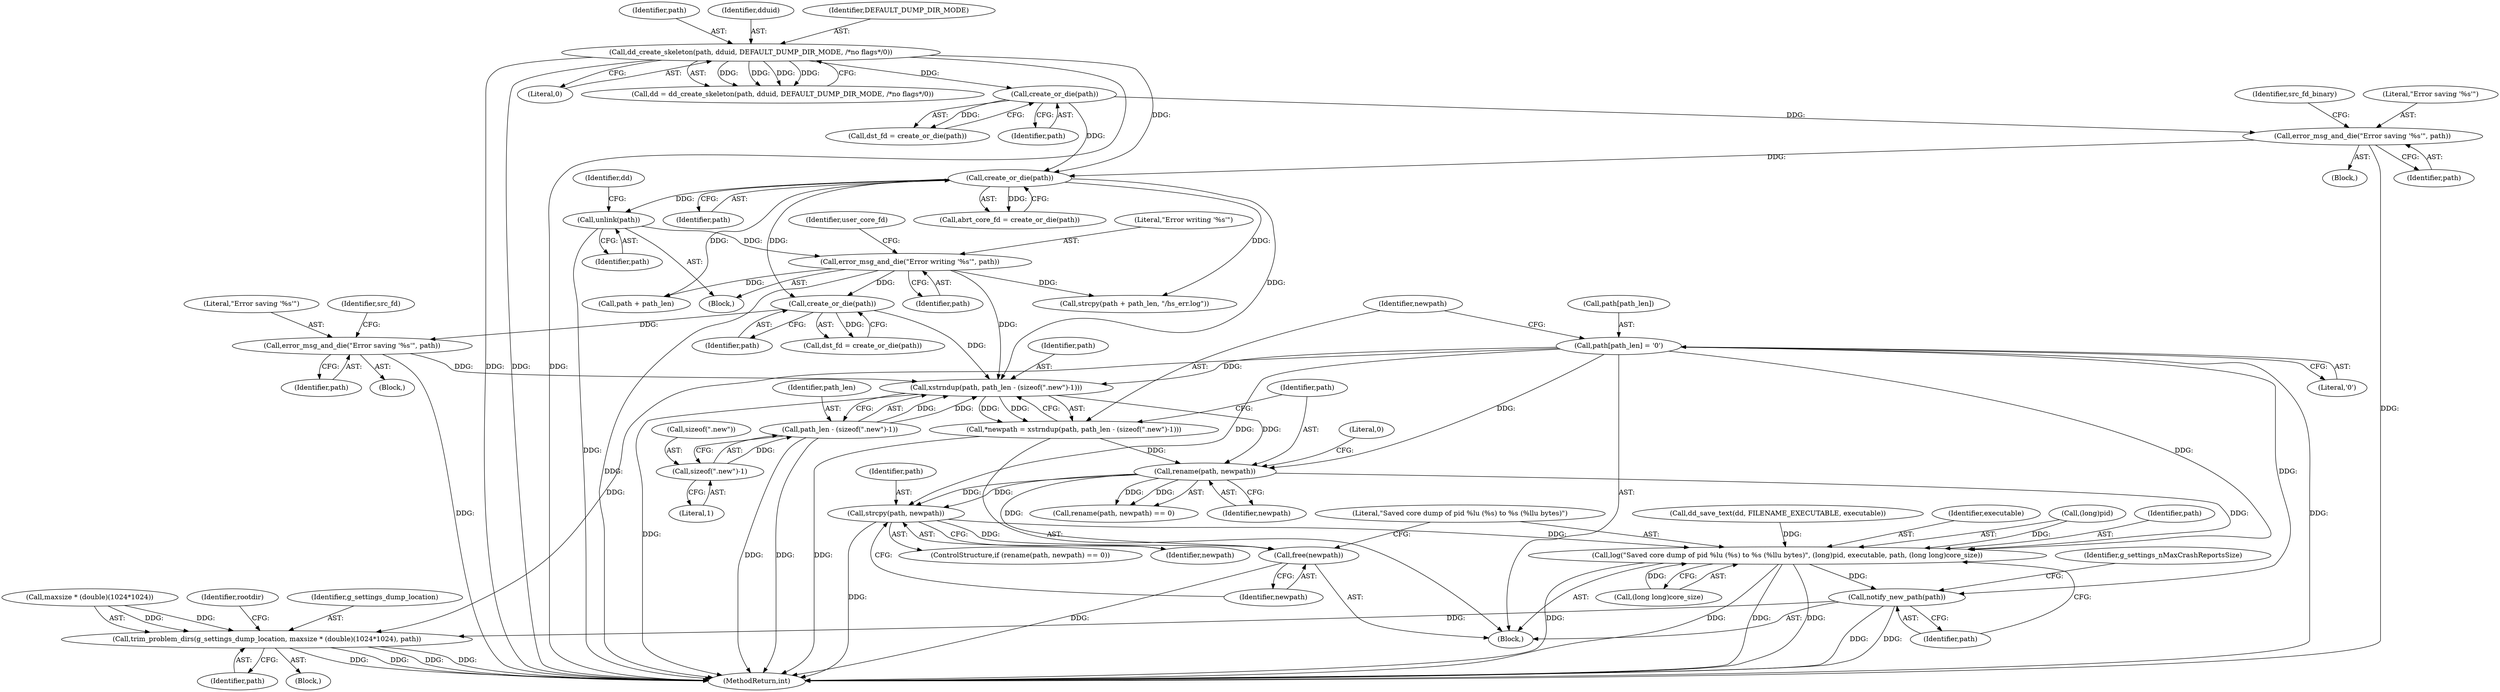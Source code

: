digraph "0_abrt_8939398b82006ba1fec4ed491339fc075f43fc7c_1@API" {
"1001098" [label="(Call,strcpy(path, newpath))"];
"1001076" [label="(Call,path[path_len] = '\0')"];
"1001094" [label="(Call,rename(path, newpath))"];
"1001084" [label="(Call,xstrndup(path, path_len - (sizeof(\".new\")-1)))"];
"1001046" [label="(Call,create_or_die(path))"];
"1000965" [label="(Call,error_msg_and_die(\"Error writing '%s'\", path))"];
"1000952" [label="(Call,unlink(path))"];
"1000927" [label="(Call,create_or_die(path))"];
"1000919" [label="(Call,error_msg_and_die(\"Error saving '%s'\", path))"];
"1000893" [label="(Call,create_or_die(path))"];
"1000652" [label="(Call,dd_create_skeleton(path, dduid, DEFAULT_DUMP_DIR_MODE, /*no flags*/0))"];
"1001067" [label="(Call,error_msg_and_die(\"Error saving '%s'\", path))"];
"1001086" [label="(Call,path_len - (sizeof(\".new\")-1))"];
"1001088" [label="(Call,sizeof(\".new\")-1)"];
"1001082" [label="(Call,*newpath = xstrndup(path, path_len - (sizeof(\".new\")-1)))"];
"1001101" [label="(Call,free(newpath))"];
"1001103" [label="(Call,log(\"Saved core dump of pid %lu (%s) to %s (%llu bytes)\", (long)pid, executable, path, (long long)core_size))"];
"1001113" [label="(Call,notify_new_path(path))"];
"1001131" [label="(Call,trim_problem_dirs(g_settings_dump_location, maxsize * (double)(1024*1024), path))"];
"1001101" [label="(Call,free(newpath))"];
"1001044" [label="(Call,dst_fd = create_or_die(path))"];
"1001133" [label="(Call,maxsize * (double)(1024*1024))"];
"1000923" [label="(Identifier,src_fd_binary)"];
"1000927" [label="(Call,create_or_die(path))"];
"1001092" [label="(ControlStructure,if (rename(path, newpath) == 0))"];
"1001099" [label="(Identifier,path)"];
"1001098" [label="(Call,strcpy(path, newpath))"];
"1001083" [label="(Identifier,newpath)"];
"1001046" [label="(Call,create_or_die(path))"];
"1000653" [label="(Identifier,path)"];
"1000920" [label="(Literal,\"Error saving '%s'\")"];
"1000654" [label="(Identifier,dduid)"];
"1001091" [label="(Literal,1)"];
"1000891" [label="(Call,dst_fd = create_or_die(path))"];
"1001131" [label="(Call,trim_problem_dirs(g_settings_dump_location, maxsize * (double)(1024*1024), path))"];
"1001071" [label="(Identifier,src_fd)"];
"1001140" [label="(Identifier,path)"];
"1001080" [label="(Literal,'\0')"];
"1000965" [label="(Call,error_msg_and_die(\"Error writing '%s'\", path))"];
"1001068" [label="(Literal,\"Error saving '%s'\")"];
"1000919" [label="(Call,error_msg_and_die(\"Error saving '%s'\", path))"];
"1001102" [label="(Identifier,newpath)"];
"1001086" [label="(Call,path_len - (sizeof(\".new\")-1))"];
"1001114" [label="(Identifier,path)"];
"1001100" [label="(Identifier,newpath)"];
"1000656" [label="(Literal,0)"];
"1000894" [label="(Identifier,path)"];
"1001104" [label="(Literal,\"Saved core dump of pid %lu (%s) to %s (%llu bytes)\")"];
"1001109" [label="(Identifier,path)"];
"1001142" [label="(Identifier,rootdir)"];
"1000800" [label="(Call,dd_save_text(dd, FILENAME_EXECUTABLE, executable))"];
"1001077" [label="(Call,path[path_len])"];
"1000928" [label="(Identifier,path)"];
"1000953" [label="(Identifier,path)"];
"1000650" [label="(Call,dd = dd_create_skeleton(path, dduid, DEFAULT_DUMP_DIR_MODE, /*no flags*/0))"];
"1001085" [label="(Identifier,path)"];
"1001067" [label="(Call,error_msg_and_die(\"Error saving '%s'\", path))"];
"1000955" [label="(Identifier,dd)"];
"1001038" [label="(Call,strcpy(path + path_len, \"/hs_err.log\"))"];
"1000952" [label="(Call,unlink(path))"];
"1001082" [label="(Call,*newpath = xstrndup(path, path_len - (sizeof(\".new\")-1)))"];
"1001089" [label="(Call,sizeof(\".new\"))"];
"1000652" [label="(Call,dd_create_skeleton(path, dduid, DEFAULT_DUMP_DIR_MODE, /*no flags*/0))"];
"1001097" [label="(Literal,0)"];
"1001117" [label="(Identifier,g_settings_nMaxCrashReportsSize)"];
"1001119" [label="(Block,)"];
"1001088" [label="(Call,sizeof(\".new\")-1)"];
"1001084" [label="(Call,xstrndup(path, path_len - (sizeof(\".new\")-1)))"];
"1000967" [label="(Identifier,path)"];
"1001103" [label="(Call,log(\"Saved core dump of pid %lu (%s) to %s (%llu bytes)\", (long)pid, executable, path, (long long)core_size))"];
"1001064" [label="(Block,)"];
"1001094" [label="(Call,rename(path, newpath))"];
"1001047" [label="(Identifier,path)"];
"1001039" [label="(Call,path + path_len)"];
"1001108" [label="(Identifier,executable)"];
"1001087" [label="(Identifier,path_len)"];
"1001095" [label="(Identifier,path)"];
"1001093" [label="(Call,rename(path, newpath) == 0)"];
"1000655" [label="(Identifier,DEFAULT_DUMP_DIR_MODE)"];
"1001069" [label="(Identifier,path)"];
"1000971" [label="(Identifier,user_core_fd)"];
"1001076" [label="(Call,path[path_len] = '\0')"];
"1000916" [label="(Block,)"];
"1001132" [label="(Identifier,g_settings_dump_location)"];
"1001237" [label="(MethodReturn,int)"];
"1000925" [label="(Call,abrt_core_fd = create_or_die(path))"];
"1001096" [label="(Identifier,newpath)"];
"1000893" [label="(Call,create_or_die(path))"];
"1000921" [label="(Identifier,path)"];
"1000659" [label="(Block,)"];
"1001113" [label="(Call,notify_new_path(path))"];
"1001110" [label="(Call,(long long)core_size)"];
"1000951" [label="(Block,)"];
"1001105" [label="(Call,(long)pid)"];
"1000966" [label="(Literal,\"Error writing '%s'\")"];
"1001098" -> "1001092"  [label="AST: "];
"1001098" -> "1001100"  [label="CFG: "];
"1001099" -> "1001098"  [label="AST: "];
"1001100" -> "1001098"  [label="AST: "];
"1001102" -> "1001098"  [label="CFG: "];
"1001098" -> "1001237"  [label="DDG: "];
"1001076" -> "1001098"  [label="DDG: "];
"1001094" -> "1001098"  [label="DDG: "];
"1001094" -> "1001098"  [label="DDG: "];
"1001098" -> "1001101"  [label="DDG: "];
"1001098" -> "1001103"  [label="DDG: "];
"1001076" -> "1000659"  [label="AST: "];
"1001076" -> "1001080"  [label="CFG: "];
"1001077" -> "1001076"  [label="AST: "];
"1001080" -> "1001076"  [label="AST: "];
"1001083" -> "1001076"  [label="CFG: "];
"1001076" -> "1001237"  [label="DDG: "];
"1001076" -> "1001084"  [label="DDG: "];
"1001076" -> "1001094"  [label="DDG: "];
"1001076" -> "1001103"  [label="DDG: "];
"1001076" -> "1001113"  [label="DDG: "];
"1001076" -> "1001131"  [label="DDG: "];
"1001094" -> "1001093"  [label="AST: "];
"1001094" -> "1001096"  [label="CFG: "];
"1001095" -> "1001094"  [label="AST: "];
"1001096" -> "1001094"  [label="AST: "];
"1001097" -> "1001094"  [label="CFG: "];
"1001094" -> "1001093"  [label="DDG: "];
"1001094" -> "1001093"  [label="DDG: "];
"1001084" -> "1001094"  [label="DDG: "];
"1001082" -> "1001094"  [label="DDG: "];
"1001094" -> "1001101"  [label="DDG: "];
"1001094" -> "1001103"  [label="DDG: "];
"1001084" -> "1001082"  [label="AST: "];
"1001084" -> "1001086"  [label="CFG: "];
"1001085" -> "1001084"  [label="AST: "];
"1001086" -> "1001084"  [label="AST: "];
"1001082" -> "1001084"  [label="CFG: "];
"1001084" -> "1001237"  [label="DDG: "];
"1001084" -> "1001082"  [label="DDG: "];
"1001084" -> "1001082"  [label="DDG: "];
"1001046" -> "1001084"  [label="DDG: "];
"1000965" -> "1001084"  [label="DDG: "];
"1001067" -> "1001084"  [label="DDG: "];
"1000927" -> "1001084"  [label="DDG: "];
"1001086" -> "1001084"  [label="DDG: "];
"1001086" -> "1001084"  [label="DDG: "];
"1001046" -> "1001044"  [label="AST: "];
"1001046" -> "1001047"  [label="CFG: "];
"1001047" -> "1001046"  [label="AST: "];
"1001044" -> "1001046"  [label="CFG: "];
"1001046" -> "1001044"  [label="DDG: "];
"1000965" -> "1001046"  [label="DDG: "];
"1000927" -> "1001046"  [label="DDG: "];
"1001046" -> "1001067"  [label="DDG: "];
"1000965" -> "1000951"  [label="AST: "];
"1000965" -> "1000967"  [label="CFG: "];
"1000966" -> "1000965"  [label="AST: "];
"1000967" -> "1000965"  [label="AST: "];
"1000971" -> "1000965"  [label="CFG: "];
"1000965" -> "1001237"  [label="DDG: "];
"1000952" -> "1000965"  [label="DDG: "];
"1000965" -> "1001038"  [label="DDG: "];
"1000965" -> "1001039"  [label="DDG: "];
"1000952" -> "1000951"  [label="AST: "];
"1000952" -> "1000953"  [label="CFG: "];
"1000953" -> "1000952"  [label="AST: "];
"1000955" -> "1000952"  [label="CFG: "];
"1000952" -> "1001237"  [label="DDG: "];
"1000927" -> "1000952"  [label="DDG: "];
"1000927" -> "1000925"  [label="AST: "];
"1000927" -> "1000928"  [label="CFG: "];
"1000928" -> "1000927"  [label="AST: "];
"1000925" -> "1000927"  [label="CFG: "];
"1000927" -> "1000925"  [label="DDG: "];
"1000919" -> "1000927"  [label="DDG: "];
"1000893" -> "1000927"  [label="DDG: "];
"1000652" -> "1000927"  [label="DDG: "];
"1000927" -> "1001038"  [label="DDG: "];
"1000927" -> "1001039"  [label="DDG: "];
"1000919" -> "1000916"  [label="AST: "];
"1000919" -> "1000921"  [label="CFG: "];
"1000920" -> "1000919"  [label="AST: "];
"1000921" -> "1000919"  [label="AST: "];
"1000923" -> "1000919"  [label="CFG: "];
"1000919" -> "1001237"  [label="DDG: "];
"1000893" -> "1000919"  [label="DDG: "];
"1000893" -> "1000891"  [label="AST: "];
"1000893" -> "1000894"  [label="CFG: "];
"1000894" -> "1000893"  [label="AST: "];
"1000891" -> "1000893"  [label="CFG: "];
"1000893" -> "1000891"  [label="DDG: "];
"1000652" -> "1000893"  [label="DDG: "];
"1000652" -> "1000650"  [label="AST: "];
"1000652" -> "1000656"  [label="CFG: "];
"1000653" -> "1000652"  [label="AST: "];
"1000654" -> "1000652"  [label="AST: "];
"1000655" -> "1000652"  [label="AST: "];
"1000656" -> "1000652"  [label="AST: "];
"1000650" -> "1000652"  [label="CFG: "];
"1000652" -> "1001237"  [label="DDG: "];
"1000652" -> "1001237"  [label="DDG: "];
"1000652" -> "1001237"  [label="DDG: "];
"1000652" -> "1000650"  [label="DDG: "];
"1000652" -> "1000650"  [label="DDG: "];
"1000652" -> "1000650"  [label="DDG: "];
"1000652" -> "1000650"  [label="DDG: "];
"1001067" -> "1001064"  [label="AST: "];
"1001067" -> "1001069"  [label="CFG: "];
"1001068" -> "1001067"  [label="AST: "];
"1001069" -> "1001067"  [label="AST: "];
"1001071" -> "1001067"  [label="CFG: "];
"1001067" -> "1001237"  [label="DDG: "];
"1001086" -> "1001088"  [label="CFG: "];
"1001087" -> "1001086"  [label="AST: "];
"1001088" -> "1001086"  [label="AST: "];
"1001086" -> "1001237"  [label="DDG: "];
"1001086" -> "1001237"  [label="DDG: "];
"1001088" -> "1001086"  [label="DDG: "];
"1001088" -> "1001091"  [label="CFG: "];
"1001089" -> "1001088"  [label="AST: "];
"1001091" -> "1001088"  [label="AST: "];
"1001082" -> "1000659"  [label="AST: "];
"1001083" -> "1001082"  [label="AST: "];
"1001095" -> "1001082"  [label="CFG: "];
"1001082" -> "1001237"  [label="DDG: "];
"1001101" -> "1000659"  [label="AST: "];
"1001101" -> "1001102"  [label="CFG: "];
"1001102" -> "1001101"  [label="AST: "];
"1001104" -> "1001101"  [label="CFG: "];
"1001101" -> "1001237"  [label="DDG: "];
"1001103" -> "1000659"  [label="AST: "];
"1001103" -> "1001110"  [label="CFG: "];
"1001104" -> "1001103"  [label="AST: "];
"1001105" -> "1001103"  [label="AST: "];
"1001108" -> "1001103"  [label="AST: "];
"1001109" -> "1001103"  [label="AST: "];
"1001110" -> "1001103"  [label="AST: "];
"1001114" -> "1001103"  [label="CFG: "];
"1001103" -> "1001237"  [label="DDG: "];
"1001103" -> "1001237"  [label="DDG: "];
"1001103" -> "1001237"  [label="DDG: "];
"1001103" -> "1001237"  [label="DDG: "];
"1001105" -> "1001103"  [label="DDG: "];
"1000800" -> "1001103"  [label="DDG: "];
"1001110" -> "1001103"  [label="DDG: "];
"1001103" -> "1001113"  [label="DDG: "];
"1001113" -> "1000659"  [label="AST: "];
"1001113" -> "1001114"  [label="CFG: "];
"1001114" -> "1001113"  [label="AST: "];
"1001117" -> "1001113"  [label="CFG: "];
"1001113" -> "1001237"  [label="DDG: "];
"1001113" -> "1001237"  [label="DDG: "];
"1001113" -> "1001131"  [label="DDG: "];
"1001131" -> "1001119"  [label="AST: "];
"1001131" -> "1001140"  [label="CFG: "];
"1001132" -> "1001131"  [label="AST: "];
"1001133" -> "1001131"  [label="AST: "];
"1001140" -> "1001131"  [label="AST: "];
"1001142" -> "1001131"  [label="CFG: "];
"1001131" -> "1001237"  [label="DDG: "];
"1001131" -> "1001237"  [label="DDG: "];
"1001131" -> "1001237"  [label="DDG: "];
"1001131" -> "1001237"  [label="DDG: "];
"1001133" -> "1001131"  [label="DDG: "];
"1001133" -> "1001131"  [label="DDG: "];
}
